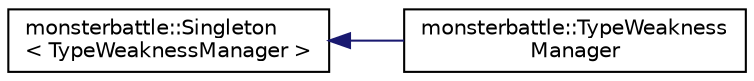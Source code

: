 digraph "Graphical Class Hierarchy"
{
  edge [fontname="Helvetica",fontsize="10",labelfontname="Helvetica",labelfontsize="10"];
  node [fontname="Helvetica",fontsize="10",shape=record];
  rankdir="LR";
  Node0 [label="monsterbattle::Singleton\l\< TypeWeaknessManager \>",height=0.2,width=0.4,color="black", fillcolor="white", style="filled",URL="$structmonsterbattle_1_1Singleton.html"];
  Node0 -> Node1 [dir="back",color="midnightblue",fontsize="10",style="solid",fontname="Helvetica"];
  Node1 [label="monsterbattle::TypeWeakness\lManager",height=0.2,width=0.4,color="black", fillcolor="white", style="filled",URL="$classmonsterbattle_1_1TypeWeaknessManager.html"];
}
